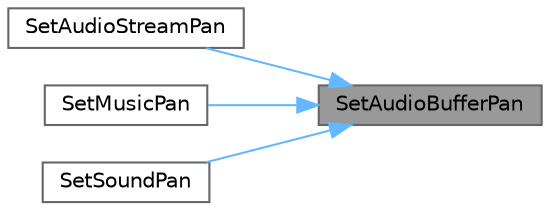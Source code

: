 digraph "SetAudioBufferPan"
{
 // LATEX_PDF_SIZE
  bgcolor="transparent";
  edge [fontname=Helvetica,fontsize=10,labelfontname=Helvetica,labelfontsize=10];
  node [fontname=Helvetica,fontsize=10,shape=box,height=0.2,width=0.4];
  rankdir="RL";
  Node1 [id="Node000001",label="SetAudioBufferPan",height=0.2,width=0.4,color="gray40", fillcolor="grey60", style="filled", fontcolor="black",tooltip=" "];
  Node1 -> Node2 [id="edge7_Node000001_Node000002",dir="back",color="steelblue1",style="solid",tooltip=" "];
  Node2 [id="Node000002",label="SetAudioStreamPan",height=0.2,width=0.4,color="grey40", fillcolor="white", style="filled",URL="$_classes_2lib_2raudio_8c.html#afb1bf1588403e8960ac0c424065dba42",tooltip=" "];
  Node1 -> Node3 [id="edge8_Node000001_Node000003",dir="back",color="steelblue1",style="solid",tooltip=" "];
  Node3 [id="Node000003",label="SetMusicPan",height=0.2,width=0.4,color="grey40", fillcolor="white", style="filled",URL="$_classes_2lib_2raudio_8c.html#a3af7a1e227faf9377ba7826fa18676a1",tooltip=" "];
  Node1 -> Node4 [id="edge9_Node000001_Node000004",dir="back",color="steelblue1",style="solid",tooltip=" "];
  Node4 [id="Node000004",label="SetSoundPan",height=0.2,width=0.4,color="grey40", fillcolor="white", style="filled",URL="$_classes_2lib_2raudio_8c.html#a3dd8be5e2ae3f1b834db7967f2507cbd",tooltip=" "];
}

